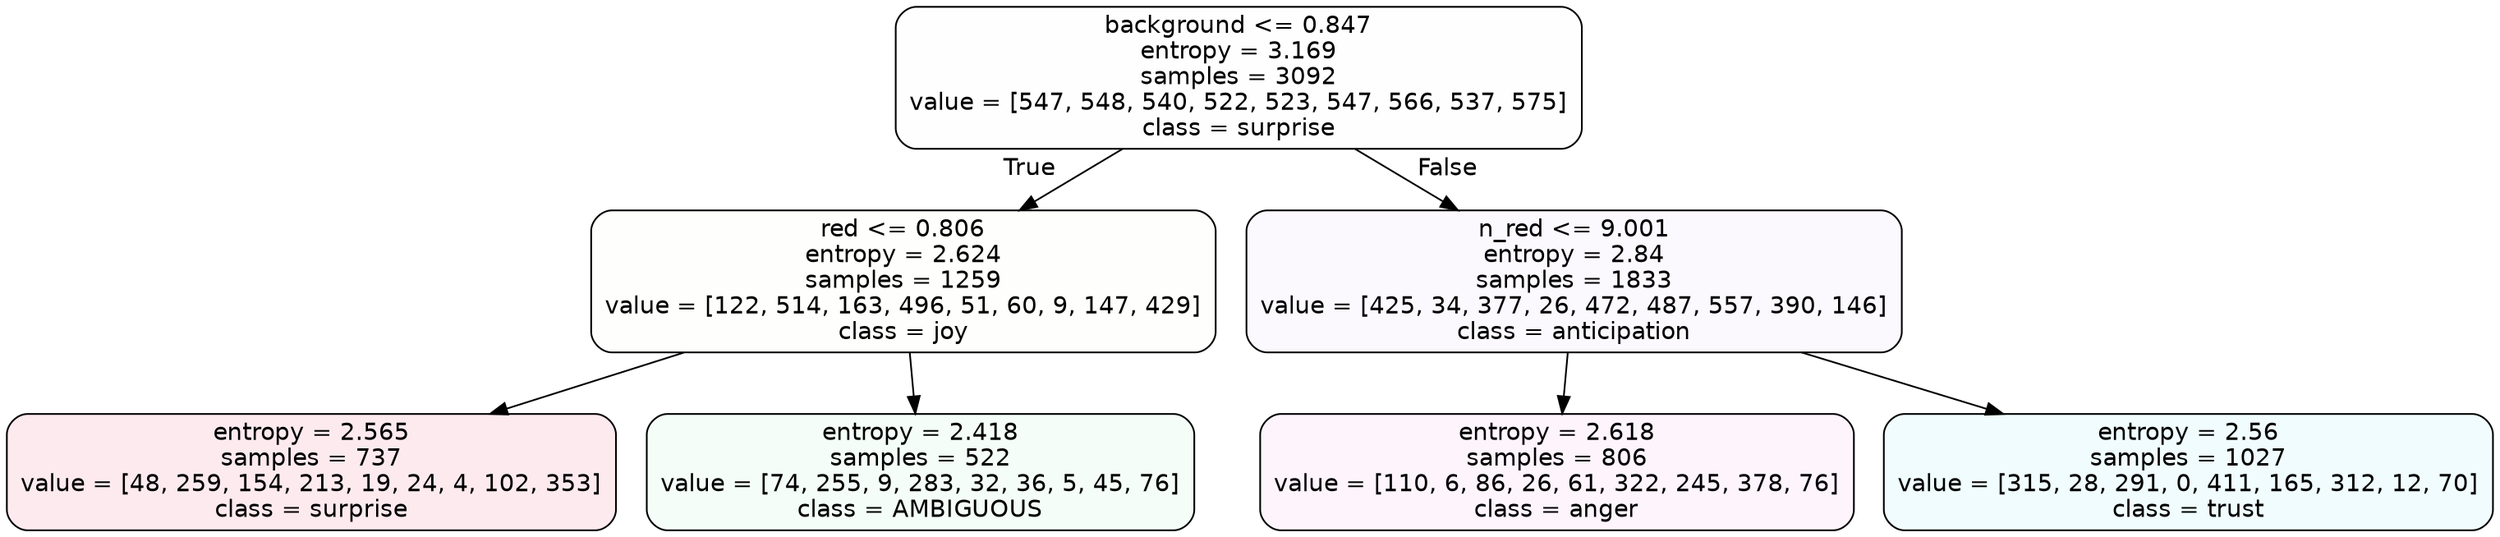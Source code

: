 digraph Tree {
node [shape=box, style="filled, rounded", color="black", fontname=helvetica] ;
edge [fontname=helvetica] ;
0 [label="background <= 0.847\nentropy = 3.169\nsamples = 3092\nvalue = [547, 548, 540, 522, 523, 547, 566, 537, 575]\nclass = surprise", fillcolor="#e5396401"] ;
1 [label="red <= 0.806\nentropy = 2.624\nsamples = 1259\nvalue = [122, 514, 163, 496, 51, 60, 9, 147, 429]\nclass = joy", fillcolor="#d7e53903"] ;
0 -> 1 [labeldistance=2.5, labelangle=45, headlabel="True"] ;
2 [label="entropy = 2.565\nsamples = 737\nvalue = [48, 259, 154, 213, 19, 24, 4, 102, 353]\nclass = surprise", fillcolor="#e539641a"] ;
1 -> 2 ;
3 [label="entropy = 2.418\nsamples = 522\nvalue = [74, 255, 9, 283, 32, 36, 5, 45, 76]\nclass = AMBIGUOUS", fillcolor="#39e5810d"] ;
1 -> 3 ;
4 [label="n_red <= 9.001\nentropy = 2.84\nsamples = 1833\nvalue = [425, 34, 377, 26, 472, 487, 557, 390, 146]\nclass = anticipation", fillcolor="#8139e507"] ;
0 -> 4 [labeldistance=2.5, labelangle=-45, headlabel="False"] ;
5 [label="entropy = 2.618\nsamples = 806\nvalue = [110, 6, 86, 26, 61, 322, 245, 378, 76]\nclass = anger", fillcolor="#e539d70e"] ;
4 -> 5 ;
6 [label="entropy = 2.56\nsamples = 1027\nvalue = [315, 28, 291, 0, 411, 165, 312, 12, 70]\nclass = trust", fillcolor="#39d7e513"] ;
4 -> 6 ;
}